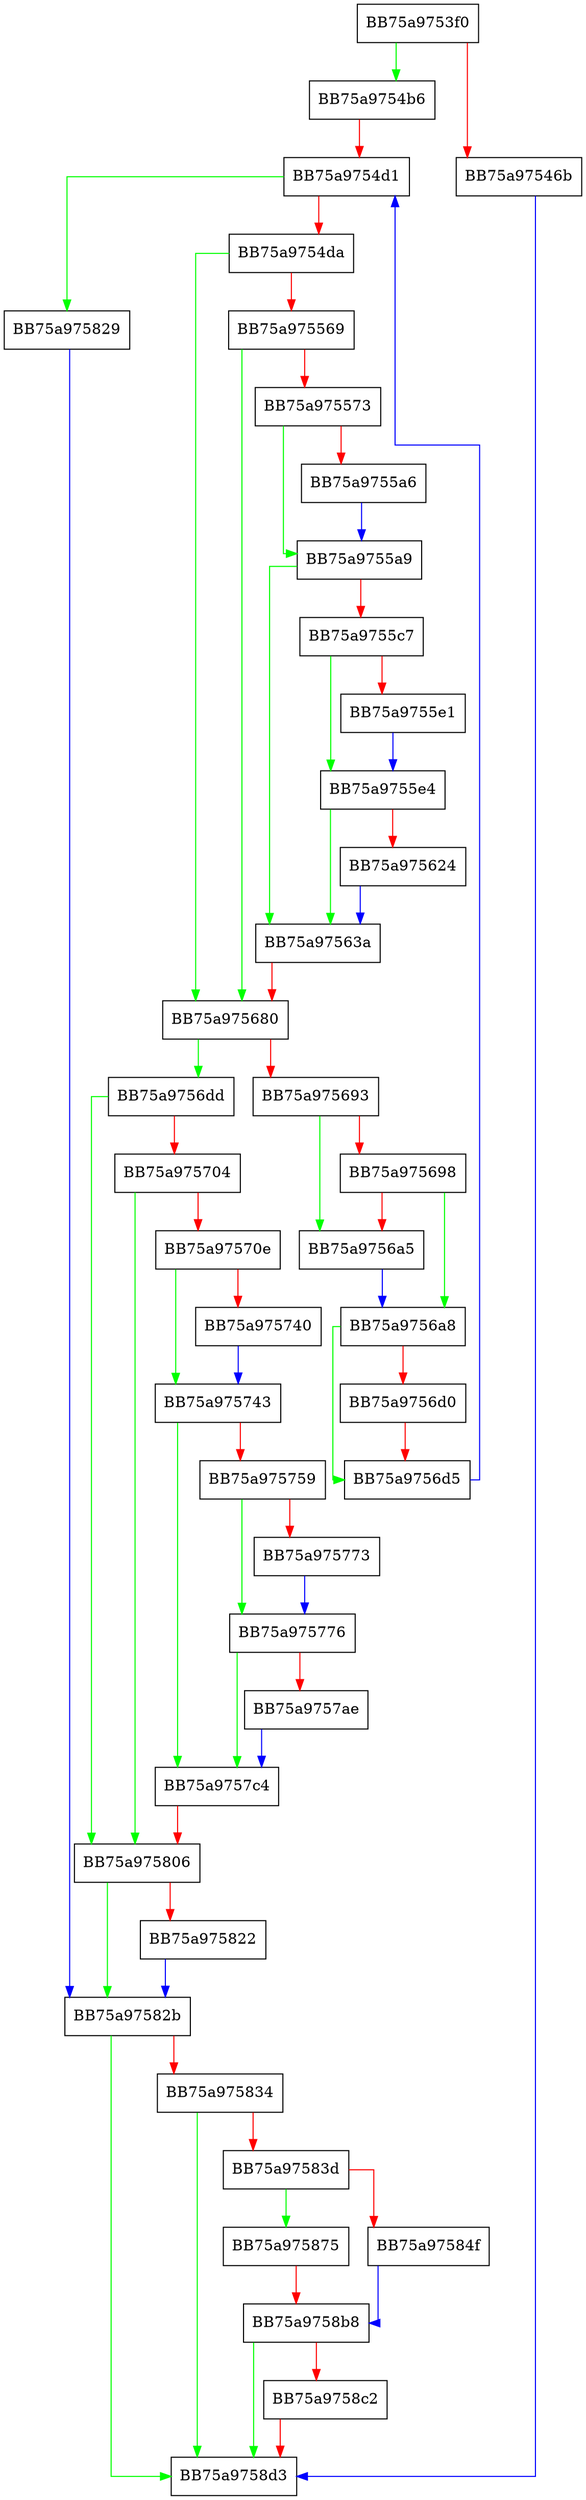 digraph push_configs {
  node [shape="box"];
  graph [splines=ortho];
  BB75a9753f0 -> BB75a9754b6 [color="green"];
  BB75a9753f0 -> BB75a97546b [color="red"];
  BB75a97546b -> BB75a9758d3 [color="blue"];
  BB75a9754b6 -> BB75a9754d1 [color="red"];
  BB75a9754d1 -> BB75a975829 [color="green"];
  BB75a9754d1 -> BB75a9754da [color="red"];
  BB75a9754da -> BB75a975680 [color="green"];
  BB75a9754da -> BB75a975569 [color="red"];
  BB75a975569 -> BB75a975680 [color="green"];
  BB75a975569 -> BB75a975573 [color="red"];
  BB75a975573 -> BB75a9755a9 [color="green"];
  BB75a975573 -> BB75a9755a6 [color="red"];
  BB75a9755a6 -> BB75a9755a9 [color="blue"];
  BB75a9755a9 -> BB75a97563a [color="green"];
  BB75a9755a9 -> BB75a9755c7 [color="red"];
  BB75a9755c7 -> BB75a9755e4 [color="green"];
  BB75a9755c7 -> BB75a9755e1 [color="red"];
  BB75a9755e1 -> BB75a9755e4 [color="blue"];
  BB75a9755e4 -> BB75a97563a [color="green"];
  BB75a9755e4 -> BB75a975624 [color="red"];
  BB75a975624 -> BB75a97563a [color="blue"];
  BB75a97563a -> BB75a975680 [color="red"];
  BB75a975680 -> BB75a9756dd [color="green"];
  BB75a975680 -> BB75a975693 [color="red"];
  BB75a975693 -> BB75a9756a5 [color="green"];
  BB75a975693 -> BB75a975698 [color="red"];
  BB75a975698 -> BB75a9756a8 [color="green"];
  BB75a975698 -> BB75a9756a5 [color="red"];
  BB75a9756a5 -> BB75a9756a8 [color="blue"];
  BB75a9756a8 -> BB75a9756d5 [color="green"];
  BB75a9756a8 -> BB75a9756d0 [color="red"];
  BB75a9756d0 -> BB75a9756d5 [color="red"];
  BB75a9756d5 -> BB75a9754d1 [color="blue"];
  BB75a9756dd -> BB75a975806 [color="green"];
  BB75a9756dd -> BB75a975704 [color="red"];
  BB75a975704 -> BB75a975806 [color="green"];
  BB75a975704 -> BB75a97570e [color="red"];
  BB75a97570e -> BB75a975743 [color="green"];
  BB75a97570e -> BB75a975740 [color="red"];
  BB75a975740 -> BB75a975743 [color="blue"];
  BB75a975743 -> BB75a9757c4 [color="green"];
  BB75a975743 -> BB75a975759 [color="red"];
  BB75a975759 -> BB75a975776 [color="green"];
  BB75a975759 -> BB75a975773 [color="red"];
  BB75a975773 -> BB75a975776 [color="blue"];
  BB75a975776 -> BB75a9757c4 [color="green"];
  BB75a975776 -> BB75a9757ae [color="red"];
  BB75a9757ae -> BB75a9757c4 [color="blue"];
  BB75a9757c4 -> BB75a975806 [color="red"];
  BB75a975806 -> BB75a97582b [color="green"];
  BB75a975806 -> BB75a975822 [color="red"];
  BB75a975822 -> BB75a97582b [color="blue"];
  BB75a975829 -> BB75a97582b [color="blue"];
  BB75a97582b -> BB75a9758d3 [color="green"];
  BB75a97582b -> BB75a975834 [color="red"];
  BB75a975834 -> BB75a9758d3 [color="green"];
  BB75a975834 -> BB75a97583d [color="red"];
  BB75a97583d -> BB75a975875 [color="green"];
  BB75a97583d -> BB75a97584f [color="red"];
  BB75a97584f -> BB75a9758b8 [color="blue"];
  BB75a975875 -> BB75a9758b8 [color="red"];
  BB75a9758b8 -> BB75a9758d3 [color="green"];
  BB75a9758b8 -> BB75a9758c2 [color="red"];
  BB75a9758c2 -> BB75a9758d3 [color="red"];
}
